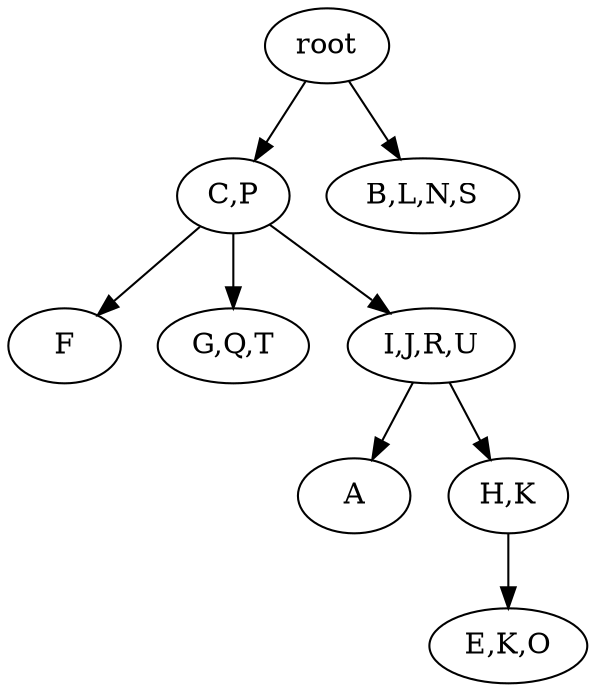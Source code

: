 strict digraph G {
	graph [name=G];
	0	 [label=root];
	1	 [label="C,P"];
	0 -> 1;
	2	 [label="B,L,N,S"];
	0 -> 2;
	8	 [label=A];
	7	 [label=F];
	1 -> 7;
	6	 [label="G,Q,T"];
	1 -> 6;
	5	 [label="I,J,R,U"];
	1 -> 5;
	4	 [label="E,K,O"];
	9	 [label="H,K"];
	9 -> 4;
	5 -> 8;
	5 -> 9;
}
